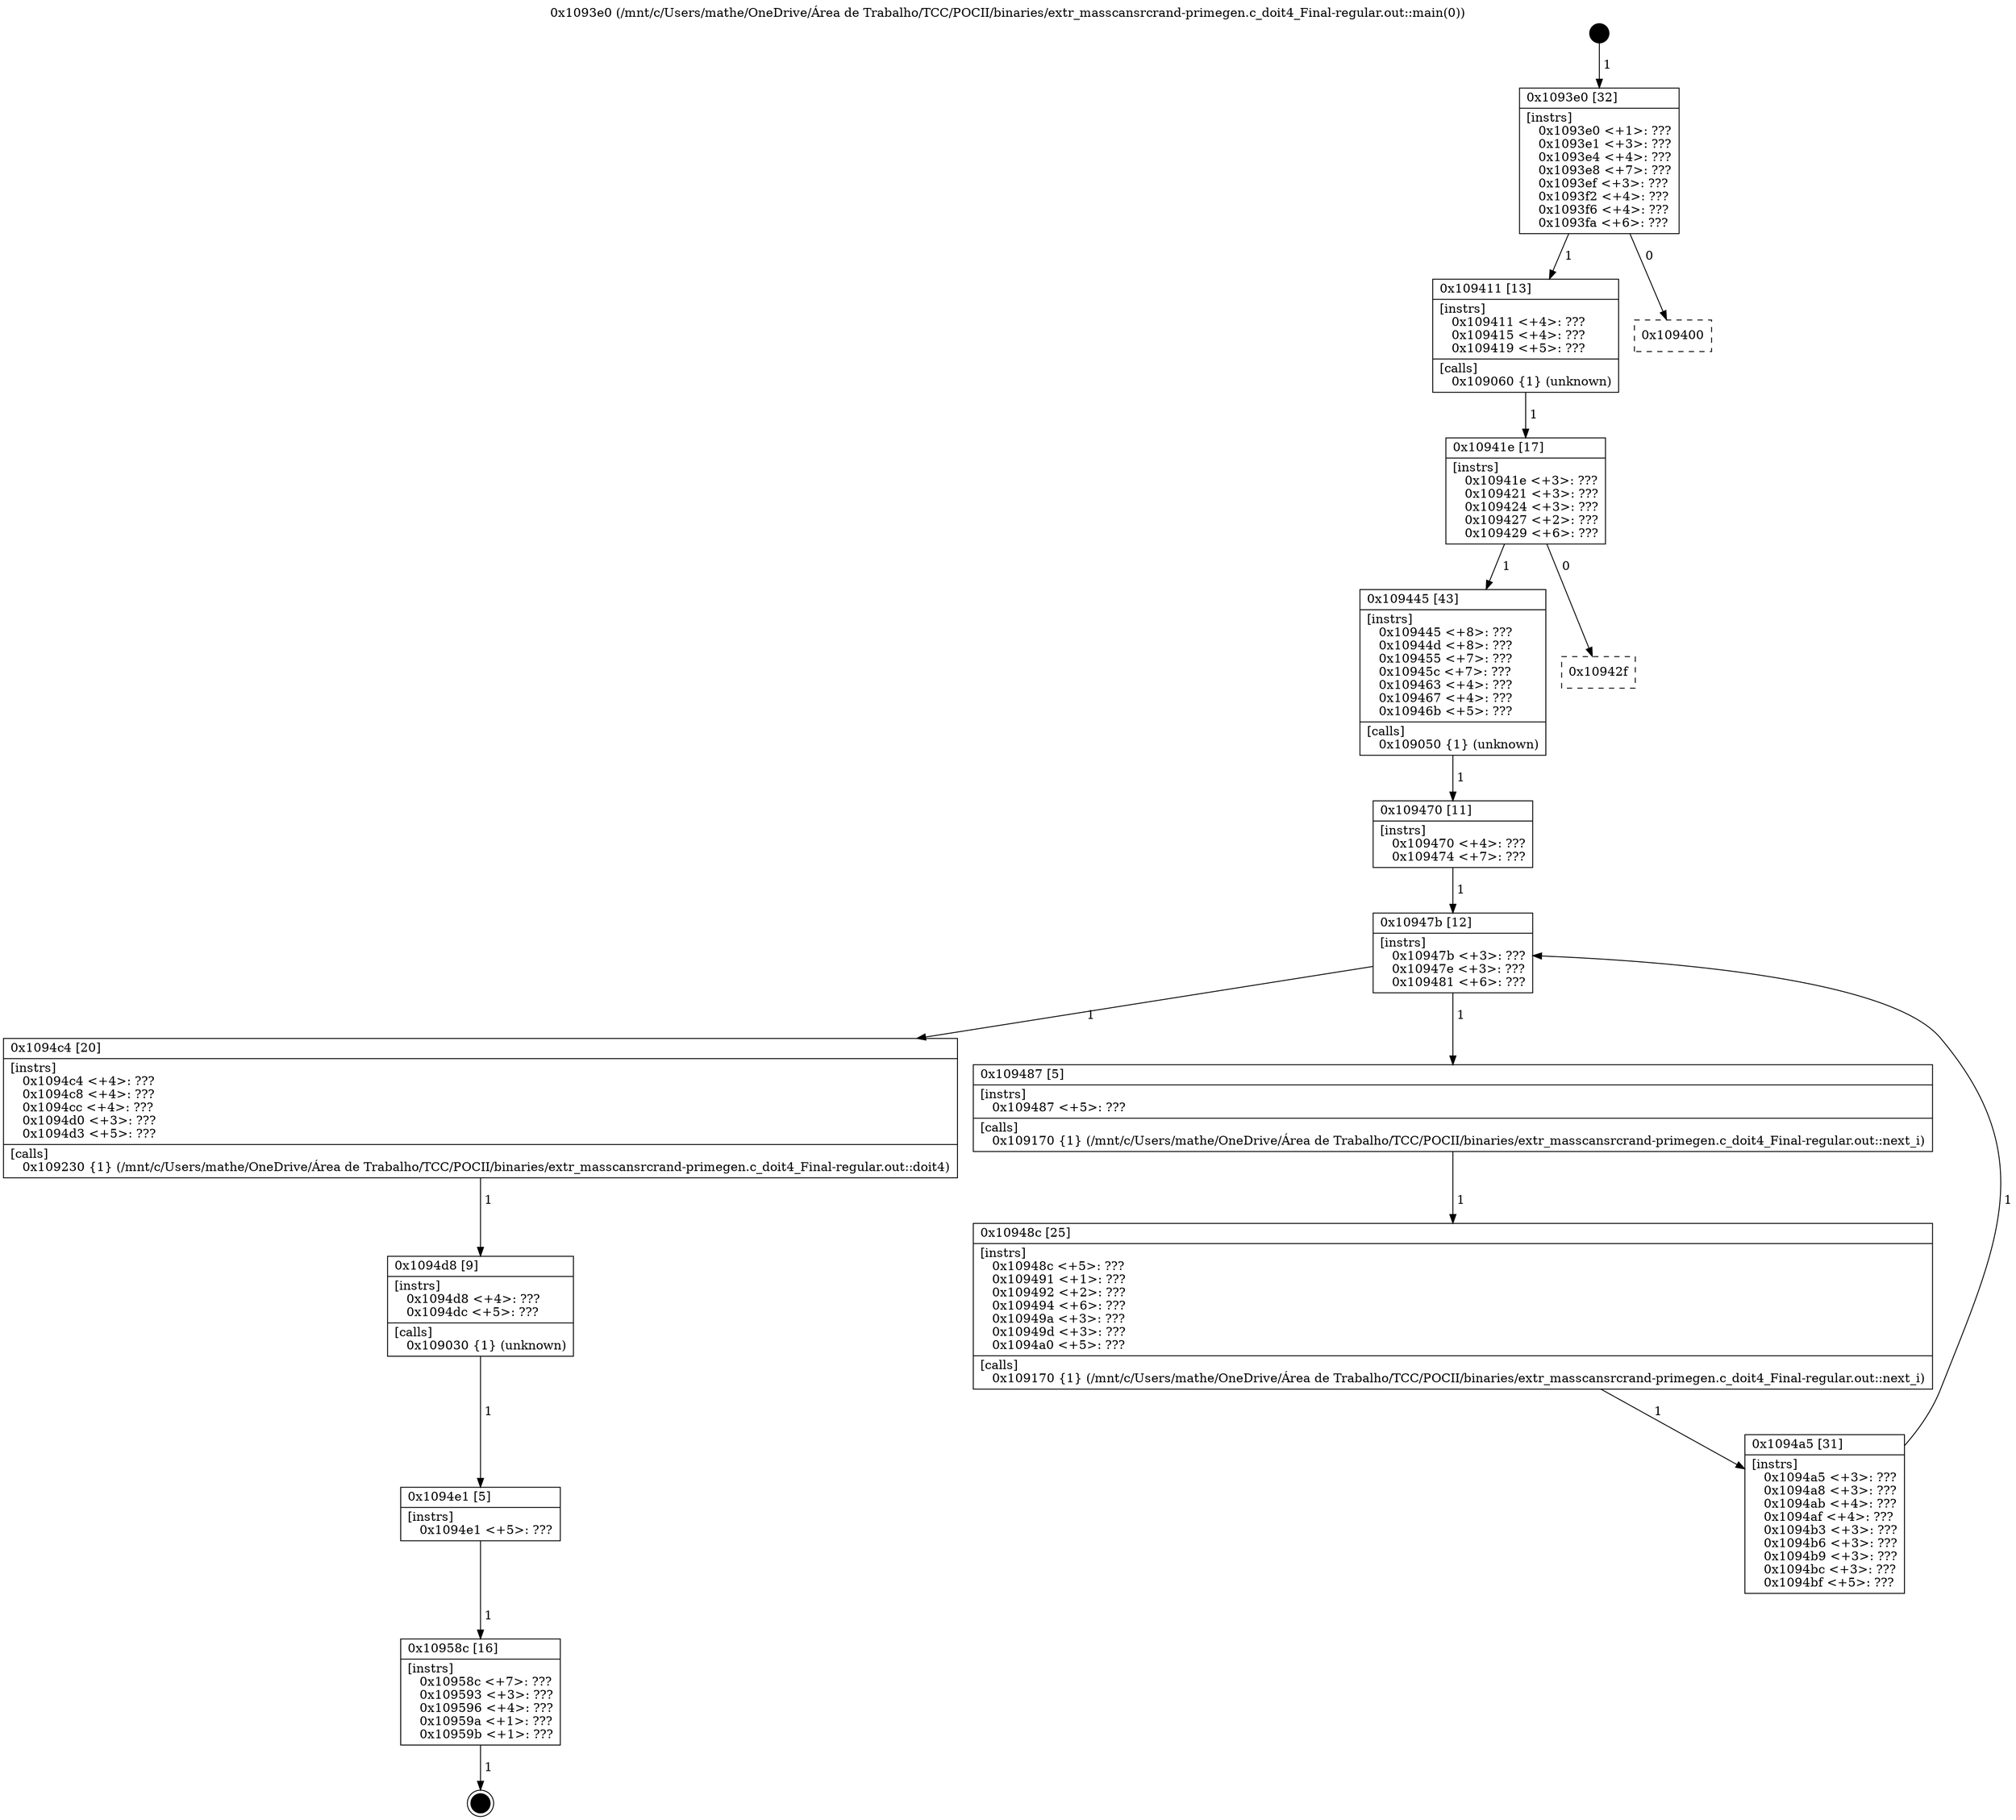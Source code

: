digraph "0x1093e0" {
  label = "0x1093e0 (/mnt/c/Users/mathe/OneDrive/Área de Trabalho/TCC/POCII/binaries/extr_masscansrcrand-primegen.c_doit4_Final-regular.out::main(0))"
  labelloc = "t"
  node[shape=record]

  Entry [label="",width=0.3,height=0.3,shape=circle,fillcolor=black,style=filled]
  "0x1093e0" [label="{
     0x1093e0 [32]\l
     | [instrs]\l
     &nbsp;&nbsp;0x1093e0 \<+1\>: ???\l
     &nbsp;&nbsp;0x1093e1 \<+3\>: ???\l
     &nbsp;&nbsp;0x1093e4 \<+4\>: ???\l
     &nbsp;&nbsp;0x1093e8 \<+7\>: ???\l
     &nbsp;&nbsp;0x1093ef \<+3\>: ???\l
     &nbsp;&nbsp;0x1093f2 \<+4\>: ???\l
     &nbsp;&nbsp;0x1093f6 \<+4\>: ???\l
     &nbsp;&nbsp;0x1093fa \<+6\>: ???\l
  }"]
  "0x109411" [label="{
     0x109411 [13]\l
     | [instrs]\l
     &nbsp;&nbsp;0x109411 \<+4\>: ???\l
     &nbsp;&nbsp;0x109415 \<+4\>: ???\l
     &nbsp;&nbsp;0x109419 \<+5\>: ???\l
     | [calls]\l
     &nbsp;&nbsp;0x109060 \{1\} (unknown)\l
  }"]
  "0x109400" [label="{
     0x109400\l
  }", style=dashed]
  "0x10941e" [label="{
     0x10941e [17]\l
     | [instrs]\l
     &nbsp;&nbsp;0x10941e \<+3\>: ???\l
     &nbsp;&nbsp;0x109421 \<+3\>: ???\l
     &nbsp;&nbsp;0x109424 \<+3\>: ???\l
     &nbsp;&nbsp;0x109427 \<+2\>: ???\l
     &nbsp;&nbsp;0x109429 \<+6\>: ???\l
  }"]
  "0x109445" [label="{
     0x109445 [43]\l
     | [instrs]\l
     &nbsp;&nbsp;0x109445 \<+8\>: ???\l
     &nbsp;&nbsp;0x10944d \<+8\>: ???\l
     &nbsp;&nbsp;0x109455 \<+7\>: ???\l
     &nbsp;&nbsp;0x10945c \<+7\>: ???\l
     &nbsp;&nbsp;0x109463 \<+4\>: ???\l
     &nbsp;&nbsp;0x109467 \<+4\>: ???\l
     &nbsp;&nbsp;0x10946b \<+5\>: ???\l
     | [calls]\l
     &nbsp;&nbsp;0x109050 \{1\} (unknown)\l
  }"]
  "0x10942f" [label="{
     0x10942f\l
  }", style=dashed]
  "0x10947b" [label="{
     0x10947b [12]\l
     | [instrs]\l
     &nbsp;&nbsp;0x10947b \<+3\>: ???\l
     &nbsp;&nbsp;0x10947e \<+3\>: ???\l
     &nbsp;&nbsp;0x109481 \<+6\>: ???\l
  }"]
  "0x1094c4" [label="{
     0x1094c4 [20]\l
     | [instrs]\l
     &nbsp;&nbsp;0x1094c4 \<+4\>: ???\l
     &nbsp;&nbsp;0x1094c8 \<+4\>: ???\l
     &nbsp;&nbsp;0x1094cc \<+4\>: ???\l
     &nbsp;&nbsp;0x1094d0 \<+3\>: ???\l
     &nbsp;&nbsp;0x1094d3 \<+5\>: ???\l
     | [calls]\l
     &nbsp;&nbsp;0x109230 \{1\} (/mnt/c/Users/mathe/OneDrive/Área de Trabalho/TCC/POCII/binaries/extr_masscansrcrand-primegen.c_doit4_Final-regular.out::doit4)\l
  }"]
  "0x109487" [label="{
     0x109487 [5]\l
     | [instrs]\l
     &nbsp;&nbsp;0x109487 \<+5\>: ???\l
     | [calls]\l
     &nbsp;&nbsp;0x109170 \{1\} (/mnt/c/Users/mathe/OneDrive/Área de Trabalho/TCC/POCII/binaries/extr_masscansrcrand-primegen.c_doit4_Final-regular.out::next_i)\l
  }"]
  "0x10948c" [label="{
     0x10948c [25]\l
     | [instrs]\l
     &nbsp;&nbsp;0x10948c \<+5\>: ???\l
     &nbsp;&nbsp;0x109491 \<+1\>: ???\l
     &nbsp;&nbsp;0x109492 \<+2\>: ???\l
     &nbsp;&nbsp;0x109494 \<+6\>: ???\l
     &nbsp;&nbsp;0x10949a \<+3\>: ???\l
     &nbsp;&nbsp;0x10949d \<+3\>: ???\l
     &nbsp;&nbsp;0x1094a0 \<+5\>: ???\l
     | [calls]\l
     &nbsp;&nbsp;0x109170 \{1\} (/mnt/c/Users/mathe/OneDrive/Área de Trabalho/TCC/POCII/binaries/extr_masscansrcrand-primegen.c_doit4_Final-regular.out::next_i)\l
  }"]
  "0x1094a5" [label="{
     0x1094a5 [31]\l
     | [instrs]\l
     &nbsp;&nbsp;0x1094a5 \<+3\>: ???\l
     &nbsp;&nbsp;0x1094a8 \<+3\>: ???\l
     &nbsp;&nbsp;0x1094ab \<+4\>: ???\l
     &nbsp;&nbsp;0x1094af \<+4\>: ???\l
     &nbsp;&nbsp;0x1094b3 \<+3\>: ???\l
     &nbsp;&nbsp;0x1094b6 \<+3\>: ???\l
     &nbsp;&nbsp;0x1094b9 \<+3\>: ???\l
     &nbsp;&nbsp;0x1094bc \<+3\>: ???\l
     &nbsp;&nbsp;0x1094bf \<+5\>: ???\l
  }"]
  "0x109470" [label="{
     0x109470 [11]\l
     | [instrs]\l
     &nbsp;&nbsp;0x109470 \<+4\>: ???\l
     &nbsp;&nbsp;0x109474 \<+7\>: ???\l
  }"]
  "0x1094d8" [label="{
     0x1094d8 [9]\l
     | [instrs]\l
     &nbsp;&nbsp;0x1094d8 \<+4\>: ???\l
     &nbsp;&nbsp;0x1094dc \<+5\>: ???\l
     | [calls]\l
     &nbsp;&nbsp;0x109030 \{1\} (unknown)\l
  }"]
  "0x1094e1" [label="{
     0x1094e1 [5]\l
     | [instrs]\l
     &nbsp;&nbsp;0x1094e1 \<+5\>: ???\l
  }"]
  "0x10958c" [label="{
     0x10958c [16]\l
     | [instrs]\l
     &nbsp;&nbsp;0x10958c \<+7\>: ???\l
     &nbsp;&nbsp;0x109593 \<+3\>: ???\l
     &nbsp;&nbsp;0x109596 \<+4\>: ???\l
     &nbsp;&nbsp;0x10959a \<+1\>: ???\l
     &nbsp;&nbsp;0x10959b \<+1\>: ???\l
  }"]
  Exit [label="",width=0.3,height=0.3,shape=circle,fillcolor=black,style=filled,peripheries=2]
  Entry -> "0x1093e0" [label=" 1"]
  "0x1093e0" -> "0x109411" [label=" 1"]
  "0x1093e0" -> "0x109400" [label=" 0"]
  "0x109411" -> "0x10941e" [label=" 1"]
  "0x10941e" -> "0x109445" [label=" 1"]
  "0x10941e" -> "0x10942f" [label=" 0"]
  "0x109445" -> "0x109470" [label=" 1"]
  "0x10947b" -> "0x1094c4" [label=" 1"]
  "0x10947b" -> "0x109487" [label=" 1"]
  "0x109487" -> "0x10948c" [label=" 1"]
  "0x10948c" -> "0x1094a5" [label=" 1"]
  "0x109470" -> "0x10947b" [label=" 1"]
  "0x1094a5" -> "0x10947b" [label=" 1"]
  "0x1094c4" -> "0x1094d8" [label=" 1"]
  "0x1094d8" -> "0x1094e1" [label=" 1"]
  "0x1094e1" -> "0x10958c" [label=" 1"]
  "0x10958c" -> Exit [label=" 1"]
}
